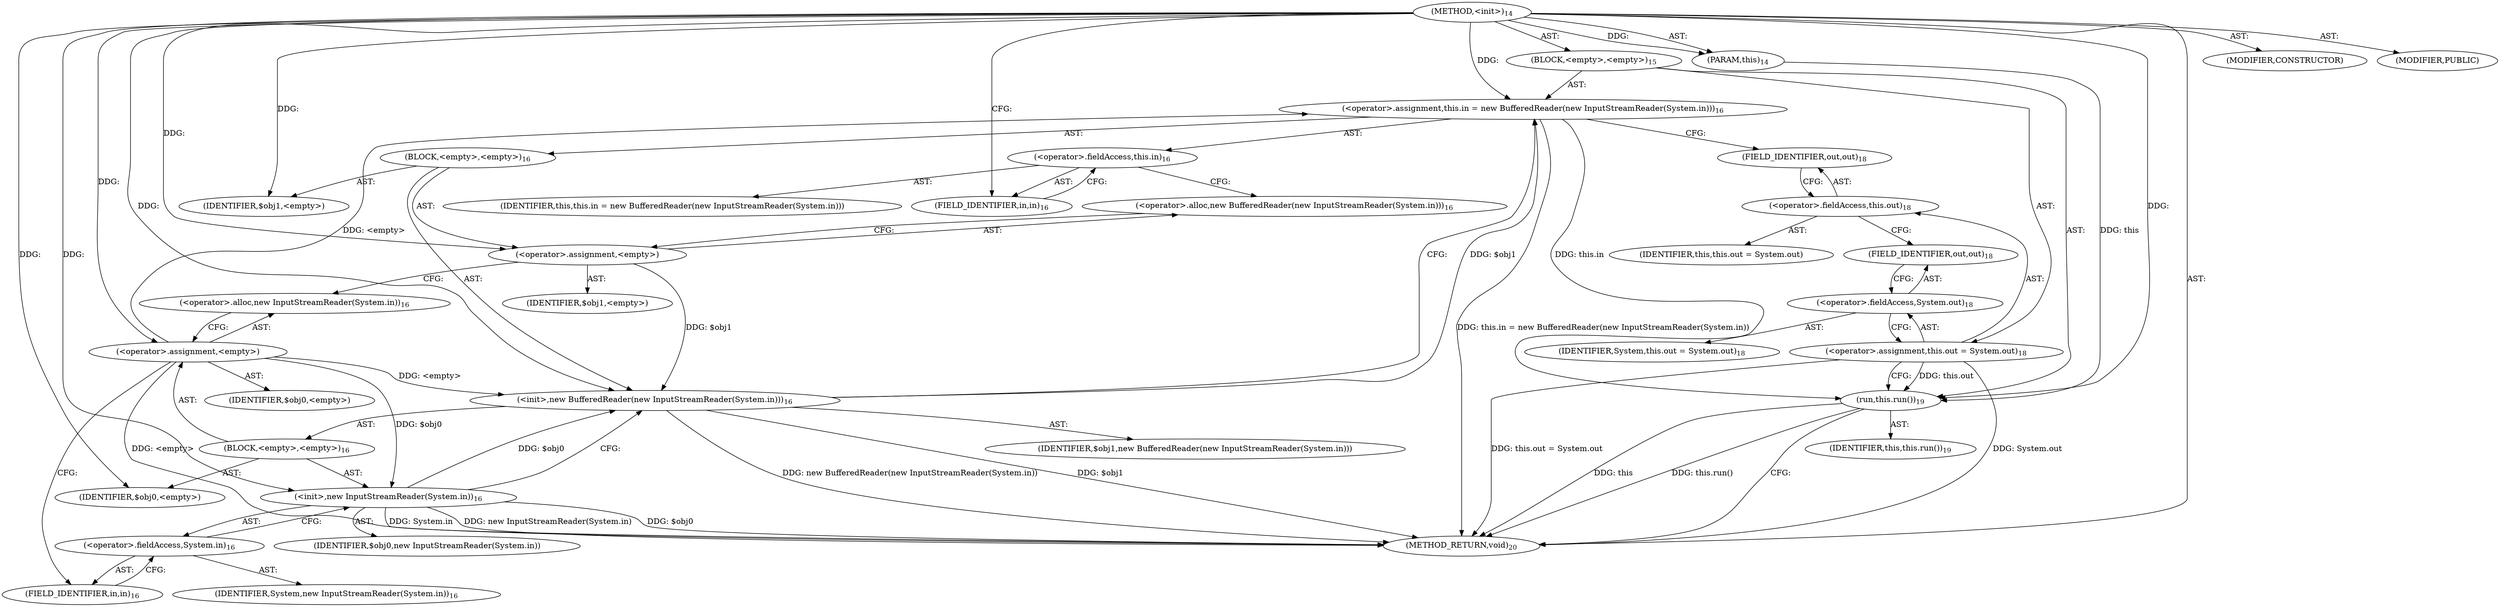 digraph "&lt;init&gt;" {  
"30" [label = <(METHOD,&lt;init&gt;)<SUB>14</SUB>> ]
"4" [label = <(PARAM,this)<SUB>14</SUB>> ]
"31" [label = <(BLOCK,&lt;empty&gt;,&lt;empty&gt;)<SUB>15</SUB>> ]
"32" [label = <(&lt;operator&gt;.assignment,this.in = new BufferedReader(new InputStreamReader(System.in)))<SUB>16</SUB>> ]
"33" [label = <(&lt;operator&gt;.fieldAccess,this.in)<SUB>16</SUB>> ]
"34" [label = <(IDENTIFIER,this,this.in = new BufferedReader(new InputStreamReader(System.in)))> ]
"35" [label = <(FIELD_IDENTIFIER,in,in)<SUB>16</SUB>> ]
"36" [label = <(BLOCK,&lt;empty&gt;,&lt;empty&gt;)<SUB>16</SUB>> ]
"37" [label = <(&lt;operator&gt;.assignment,&lt;empty&gt;)> ]
"38" [label = <(IDENTIFIER,$obj1,&lt;empty&gt;)> ]
"39" [label = <(&lt;operator&gt;.alloc,new BufferedReader(new InputStreamReader(System.in)))<SUB>16</SUB>> ]
"40" [label = <(&lt;init&gt;,new BufferedReader(new InputStreamReader(System.in)))<SUB>16</SUB>> ]
"41" [label = <(IDENTIFIER,$obj1,new BufferedReader(new InputStreamReader(System.in)))> ]
"42" [label = <(BLOCK,&lt;empty&gt;,&lt;empty&gt;)<SUB>16</SUB>> ]
"43" [label = <(&lt;operator&gt;.assignment,&lt;empty&gt;)> ]
"44" [label = <(IDENTIFIER,$obj0,&lt;empty&gt;)> ]
"45" [label = <(&lt;operator&gt;.alloc,new InputStreamReader(System.in))<SUB>16</SUB>> ]
"46" [label = <(&lt;init&gt;,new InputStreamReader(System.in))<SUB>16</SUB>> ]
"47" [label = <(IDENTIFIER,$obj0,new InputStreamReader(System.in))> ]
"48" [label = <(&lt;operator&gt;.fieldAccess,System.in)<SUB>16</SUB>> ]
"49" [label = <(IDENTIFIER,System,new InputStreamReader(System.in))<SUB>16</SUB>> ]
"50" [label = <(FIELD_IDENTIFIER,in,in)<SUB>16</SUB>> ]
"51" [label = <(IDENTIFIER,$obj0,&lt;empty&gt;)> ]
"52" [label = <(IDENTIFIER,$obj1,&lt;empty&gt;)> ]
"53" [label = <(&lt;operator&gt;.assignment,this.out = System.out)<SUB>18</SUB>> ]
"54" [label = <(&lt;operator&gt;.fieldAccess,this.out)<SUB>18</SUB>> ]
"55" [label = <(IDENTIFIER,this,this.out = System.out)> ]
"56" [label = <(FIELD_IDENTIFIER,out,out)<SUB>18</SUB>> ]
"57" [label = <(&lt;operator&gt;.fieldAccess,System.out)<SUB>18</SUB>> ]
"58" [label = <(IDENTIFIER,System,this.out = System.out)<SUB>18</SUB>> ]
"59" [label = <(FIELD_IDENTIFIER,out,out)<SUB>18</SUB>> ]
"60" [label = <(run,this.run())<SUB>19</SUB>> ]
"3" [label = <(IDENTIFIER,this,this.run())<SUB>19</SUB>> ]
"61" [label = <(MODIFIER,CONSTRUCTOR)> ]
"62" [label = <(MODIFIER,PUBLIC)> ]
"63" [label = <(METHOD_RETURN,void)<SUB>20</SUB>> ]
  "30" -> "4"  [ label = "AST: "] 
  "30" -> "31"  [ label = "AST: "] 
  "30" -> "61"  [ label = "AST: "] 
  "30" -> "62"  [ label = "AST: "] 
  "30" -> "63"  [ label = "AST: "] 
  "31" -> "32"  [ label = "AST: "] 
  "31" -> "53"  [ label = "AST: "] 
  "31" -> "60"  [ label = "AST: "] 
  "32" -> "33"  [ label = "AST: "] 
  "32" -> "36"  [ label = "AST: "] 
  "33" -> "34"  [ label = "AST: "] 
  "33" -> "35"  [ label = "AST: "] 
  "36" -> "37"  [ label = "AST: "] 
  "36" -> "40"  [ label = "AST: "] 
  "36" -> "52"  [ label = "AST: "] 
  "37" -> "38"  [ label = "AST: "] 
  "37" -> "39"  [ label = "AST: "] 
  "40" -> "41"  [ label = "AST: "] 
  "40" -> "42"  [ label = "AST: "] 
  "42" -> "43"  [ label = "AST: "] 
  "42" -> "46"  [ label = "AST: "] 
  "42" -> "51"  [ label = "AST: "] 
  "43" -> "44"  [ label = "AST: "] 
  "43" -> "45"  [ label = "AST: "] 
  "46" -> "47"  [ label = "AST: "] 
  "46" -> "48"  [ label = "AST: "] 
  "48" -> "49"  [ label = "AST: "] 
  "48" -> "50"  [ label = "AST: "] 
  "53" -> "54"  [ label = "AST: "] 
  "53" -> "57"  [ label = "AST: "] 
  "54" -> "55"  [ label = "AST: "] 
  "54" -> "56"  [ label = "AST: "] 
  "57" -> "58"  [ label = "AST: "] 
  "57" -> "59"  [ label = "AST: "] 
  "60" -> "3"  [ label = "AST: "] 
  "32" -> "56"  [ label = "CFG: "] 
  "53" -> "60"  [ label = "CFG: "] 
  "60" -> "63"  [ label = "CFG: "] 
  "33" -> "39"  [ label = "CFG: "] 
  "54" -> "59"  [ label = "CFG: "] 
  "57" -> "53"  [ label = "CFG: "] 
  "35" -> "33"  [ label = "CFG: "] 
  "37" -> "45"  [ label = "CFG: "] 
  "40" -> "32"  [ label = "CFG: "] 
  "56" -> "54"  [ label = "CFG: "] 
  "59" -> "57"  [ label = "CFG: "] 
  "39" -> "37"  [ label = "CFG: "] 
  "43" -> "50"  [ label = "CFG: "] 
  "46" -> "40"  [ label = "CFG: "] 
  "45" -> "43"  [ label = "CFG: "] 
  "48" -> "46"  [ label = "CFG: "] 
  "50" -> "48"  [ label = "CFG: "] 
  "30" -> "35"  [ label = "CFG: "] 
  "40" -> "63"  [ label = "DDG: $obj1"] 
  "43" -> "63"  [ label = "DDG: &lt;empty&gt;"] 
  "46" -> "63"  [ label = "DDG: $obj0"] 
  "46" -> "63"  [ label = "DDG: System.in"] 
  "46" -> "63"  [ label = "DDG: new InputStreamReader(System.in)"] 
  "40" -> "63"  [ label = "DDG: new BufferedReader(new InputStreamReader(System.in))"] 
  "32" -> "63"  [ label = "DDG: this.in = new BufferedReader(new InputStreamReader(System.in))"] 
  "53" -> "63"  [ label = "DDG: System.out"] 
  "53" -> "63"  [ label = "DDG: this.out = System.out"] 
  "60" -> "63"  [ label = "DDG: this"] 
  "60" -> "63"  [ label = "DDG: this.run()"] 
  "30" -> "4"  [ label = "DDG: "] 
  "43" -> "32"  [ label = "DDG: &lt;empty&gt;"] 
  "40" -> "32"  [ label = "DDG: $obj1"] 
  "30" -> "32"  [ label = "DDG: "] 
  "4" -> "60"  [ label = "DDG: this"] 
  "32" -> "60"  [ label = "DDG: this.in"] 
  "53" -> "60"  [ label = "DDG: this.out"] 
  "30" -> "60"  [ label = "DDG: "] 
  "30" -> "37"  [ label = "DDG: "] 
  "30" -> "52"  [ label = "DDG: "] 
  "37" -> "40"  [ label = "DDG: $obj1"] 
  "30" -> "40"  [ label = "DDG: "] 
  "43" -> "40"  [ label = "DDG: &lt;empty&gt;"] 
  "46" -> "40"  [ label = "DDG: $obj0"] 
  "30" -> "43"  [ label = "DDG: "] 
  "30" -> "51"  [ label = "DDG: "] 
  "43" -> "46"  [ label = "DDG: $obj0"] 
  "30" -> "46"  [ label = "DDG: "] 
}
